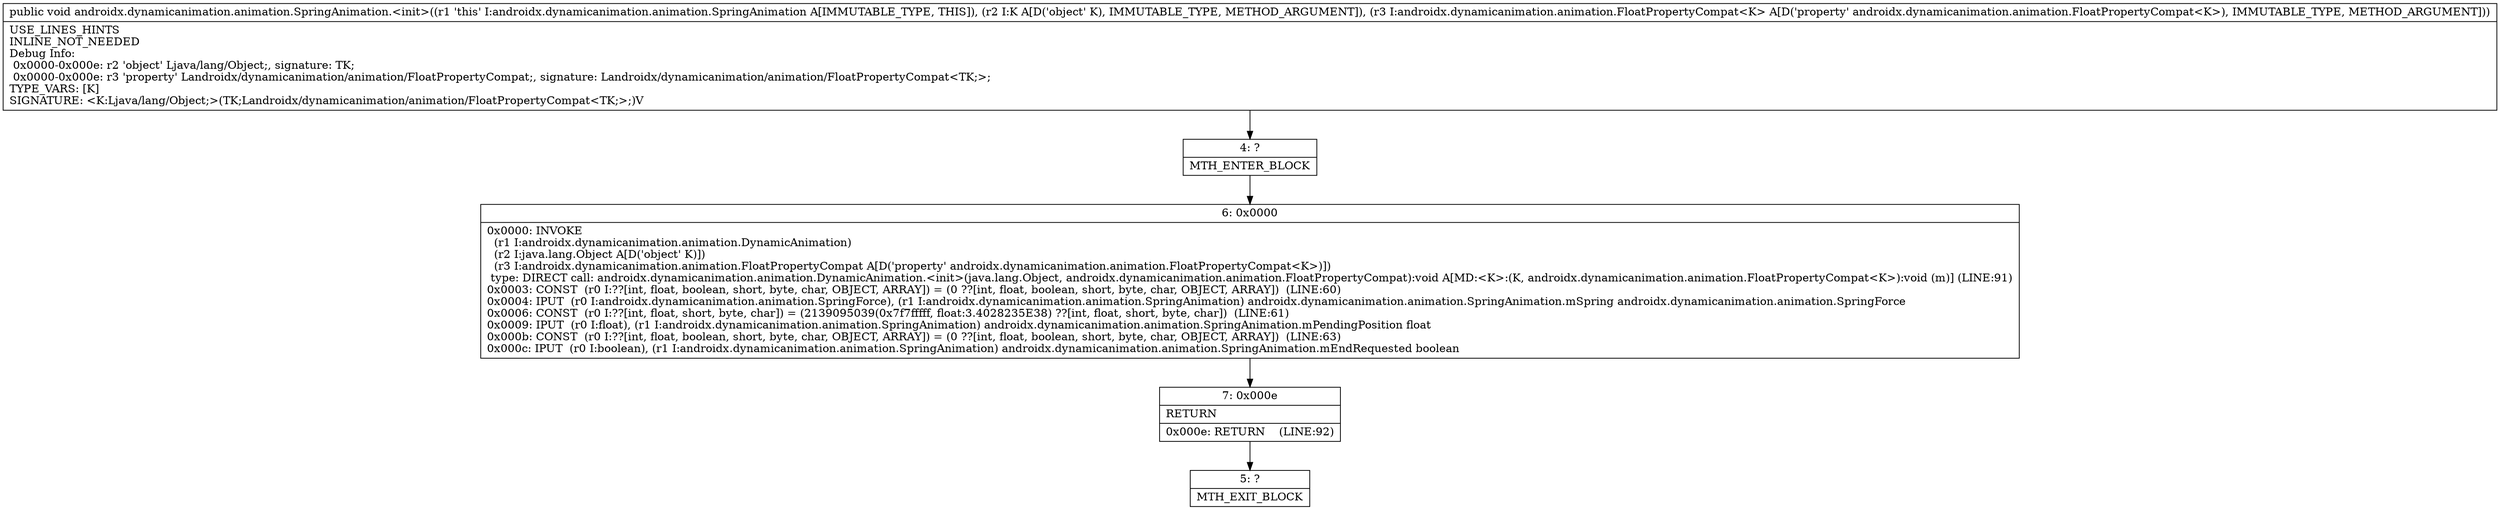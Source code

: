 digraph "CFG forandroidx.dynamicanimation.animation.SpringAnimation.\<init\>(Ljava\/lang\/Object;Landroidx\/dynamicanimation\/animation\/FloatPropertyCompat;)V" {
Node_4 [shape=record,label="{4\:\ ?|MTH_ENTER_BLOCK\l}"];
Node_6 [shape=record,label="{6\:\ 0x0000|0x0000: INVOKE  \l  (r1 I:androidx.dynamicanimation.animation.DynamicAnimation)\l  (r2 I:java.lang.Object A[D('object' K)])\l  (r3 I:androidx.dynamicanimation.animation.FloatPropertyCompat A[D('property' androidx.dynamicanimation.animation.FloatPropertyCompat\<K\>)])\l type: DIRECT call: androidx.dynamicanimation.animation.DynamicAnimation.\<init\>(java.lang.Object, androidx.dynamicanimation.animation.FloatPropertyCompat):void A[MD:\<K\>:(K, androidx.dynamicanimation.animation.FloatPropertyCompat\<K\>):void (m)] (LINE:91)\l0x0003: CONST  (r0 I:??[int, float, boolean, short, byte, char, OBJECT, ARRAY]) = (0 ??[int, float, boolean, short, byte, char, OBJECT, ARRAY])  (LINE:60)\l0x0004: IPUT  (r0 I:androidx.dynamicanimation.animation.SpringForce), (r1 I:androidx.dynamicanimation.animation.SpringAnimation) androidx.dynamicanimation.animation.SpringAnimation.mSpring androidx.dynamicanimation.animation.SpringForce \l0x0006: CONST  (r0 I:??[int, float, short, byte, char]) = (2139095039(0x7f7fffff, float:3.4028235E38) ??[int, float, short, byte, char])  (LINE:61)\l0x0009: IPUT  (r0 I:float), (r1 I:androidx.dynamicanimation.animation.SpringAnimation) androidx.dynamicanimation.animation.SpringAnimation.mPendingPosition float \l0x000b: CONST  (r0 I:??[int, float, boolean, short, byte, char, OBJECT, ARRAY]) = (0 ??[int, float, boolean, short, byte, char, OBJECT, ARRAY])  (LINE:63)\l0x000c: IPUT  (r0 I:boolean), (r1 I:androidx.dynamicanimation.animation.SpringAnimation) androidx.dynamicanimation.animation.SpringAnimation.mEndRequested boolean \l}"];
Node_7 [shape=record,label="{7\:\ 0x000e|RETURN\l|0x000e: RETURN    (LINE:92)\l}"];
Node_5 [shape=record,label="{5\:\ ?|MTH_EXIT_BLOCK\l}"];
MethodNode[shape=record,label="{public void androidx.dynamicanimation.animation.SpringAnimation.\<init\>((r1 'this' I:androidx.dynamicanimation.animation.SpringAnimation A[IMMUTABLE_TYPE, THIS]), (r2 I:K A[D('object' K), IMMUTABLE_TYPE, METHOD_ARGUMENT]), (r3 I:androidx.dynamicanimation.animation.FloatPropertyCompat\<K\> A[D('property' androidx.dynamicanimation.animation.FloatPropertyCompat\<K\>), IMMUTABLE_TYPE, METHOD_ARGUMENT]))  | USE_LINES_HINTS\lINLINE_NOT_NEEDED\lDebug Info:\l  0x0000\-0x000e: r2 'object' Ljava\/lang\/Object;, signature: TK;\l  0x0000\-0x000e: r3 'property' Landroidx\/dynamicanimation\/animation\/FloatPropertyCompat;, signature: Landroidx\/dynamicanimation\/animation\/FloatPropertyCompat\<TK;\>;\lTYPE_VARS: [K]\lSIGNATURE: \<K:Ljava\/lang\/Object;\>(TK;Landroidx\/dynamicanimation\/animation\/FloatPropertyCompat\<TK;\>;)V\l}"];
MethodNode -> Node_4;Node_4 -> Node_6;
Node_6 -> Node_7;
Node_7 -> Node_5;
}

